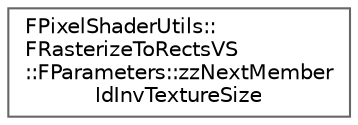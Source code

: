digraph "Graphical Class Hierarchy"
{
 // INTERACTIVE_SVG=YES
 // LATEX_PDF_SIZE
  bgcolor="transparent";
  edge [fontname=Helvetica,fontsize=10,labelfontname=Helvetica,labelfontsize=10];
  node [fontname=Helvetica,fontsize=10,shape=box,height=0.2,width=0.4];
  rankdir="LR";
  Node0 [id="Node000000",label="FPixelShaderUtils::\lFRasterizeToRectsVS\l::FParameters::zzNextMember\lIdInvTextureSize",height=0.2,width=0.4,color="grey40", fillcolor="white", style="filled",URL="$d1/d82/structFPixelShaderUtils_1_1FRasterizeToRectsVS_1_1FParameters_1_1zzNextMemberIdInvTextureSize.html",tooltip=" "];
}
